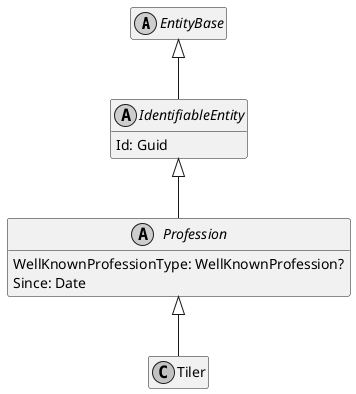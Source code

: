 ﻿@startuml
skinparam monochrome true
hide empty members

abstract class EntityBase {
}

EntityBase <|-- IdentifiableEntity

abstract class IdentifiableEntity {
    Id: Guid
}

IdentifiableEntity <|-- Profession

abstract class Profession {
    WellKnownProfessionType: WellKnownProfession?
    Since: Date
}

Profession <|-- Tiler

class Tiler {
}

@enduml
